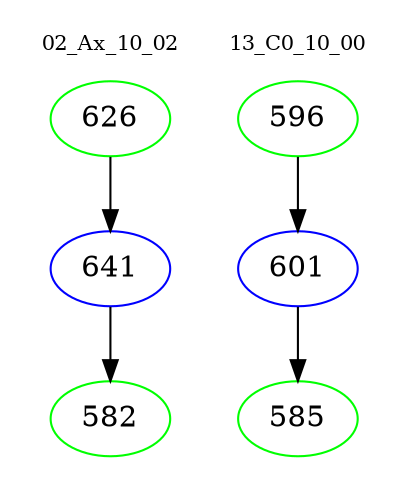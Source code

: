 digraph{
subgraph cluster_0 {
color = white
label = "02_Ax_10_02";
fontsize=10;
T0_626 [label="626", color="green"]
T0_626 -> T0_641 [color="black"]
T0_641 [label="641", color="blue"]
T0_641 -> T0_582 [color="black"]
T0_582 [label="582", color="green"]
}
subgraph cluster_1 {
color = white
label = "13_C0_10_00";
fontsize=10;
T1_596 [label="596", color="green"]
T1_596 -> T1_601 [color="black"]
T1_601 [label="601", color="blue"]
T1_601 -> T1_585 [color="black"]
T1_585 [label="585", color="green"]
}
}
